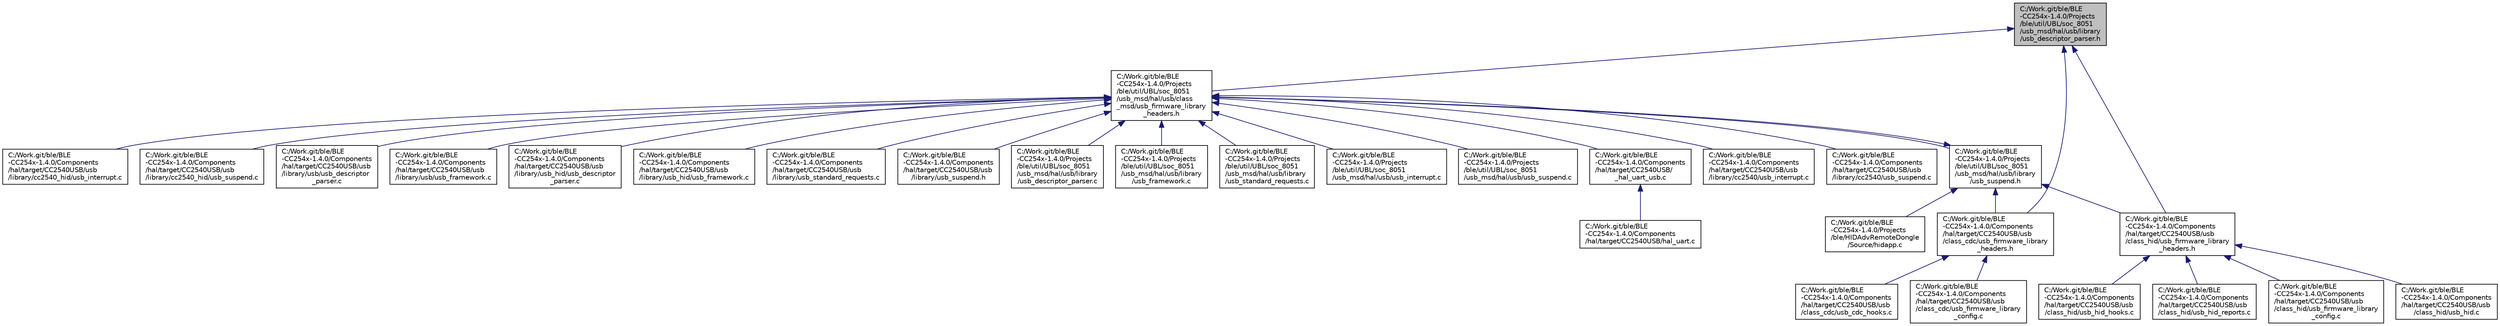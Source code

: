 digraph "C:/Work.git/ble/BLE-CC254x-1.4.0/Projects/ble/util/UBL/soc_8051/usb_msd/hal/usb/library/usb_descriptor_parser.h"
{
  edge [fontname="Helvetica",fontsize="10",labelfontname="Helvetica",labelfontsize="10"];
  node [fontname="Helvetica",fontsize="10",shape=record];
  Node1 [label="C:/Work.git/ble/BLE\l-CC254x-1.4.0/Projects\l/ble/util/UBL/soc_8051\l/usb_msd/hal/usb/library\l/usb_descriptor_parser.h",height=0.2,width=0.4,color="black", fillcolor="grey75", style="filled" fontcolor="black"];
  Node1 -> Node2 [dir="back",color="midnightblue",fontsize="10",style="solid",fontname="Helvetica"];
  Node2 [label="C:/Work.git/ble/BLE\l-CC254x-1.4.0/Components\l/hal/target/CC2540USB/usb\l/class_cdc/usb_firmware_library\l_headers.h",height=0.2,width=0.4,color="black", fillcolor="white", style="filled",URL="$_components_2hal_2target_2_c_c2540_u_s_b_2usb_2class__cdc_2usb__firmware__library__headers_8h.html"];
  Node2 -> Node3 [dir="back",color="midnightblue",fontsize="10",style="solid",fontname="Helvetica"];
  Node3 [label="C:/Work.git/ble/BLE\l-CC254x-1.4.0/Components\l/hal/target/CC2540USB/usb\l/class_cdc/usb_cdc_hooks.c",height=0.2,width=0.4,color="black", fillcolor="white", style="filled",URL="$usb__cdc__hooks_8c.html"];
  Node2 -> Node4 [dir="back",color="midnightblue",fontsize="10",style="solid",fontname="Helvetica"];
  Node4 [label="C:/Work.git/ble/BLE\l-CC254x-1.4.0/Components\l/hal/target/CC2540USB/usb\l/class_cdc/usb_firmware_library\l_config.c",height=0.2,width=0.4,color="black", fillcolor="white", style="filled",URL="$class__cdc_2usb__firmware__library__config_8c.html"];
  Node1 -> Node5 [dir="back",color="midnightblue",fontsize="10",style="solid",fontname="Helvetica"];
  Node5 [label="C:/Work.git/ble/BLE\l-CC254x-1.4.0/Components\l/hal/target/CC2540USB/usb\l/class_hid/usb_firmware_library\l_headers.h",height=0.2,width=0.4,color="black", fillcolor="white", style="filled",URL="$_components_2hal_2target_2_c_c2540_u_s_b_2usb_2class__hid_2usb__firmware__library__headers_8h.html"];
  Node5 -> Node6 [dir="back",color="midnightblue",fontsize="10",style="solid",fontname="Helvetica"];
  Node6 [label="C:/Work.git/ble/BLE\l-CC254x-1.4.0/Components\l/hal/target/CC2540USB/usb\l/class_hid/usb_firmware_library\l_config.c",height=0.2,width=0.4,color="black", fillcolor="white", style="filled",URL="$class__hid_2usb__firmware__library__config_8c.html"];
  Node5 -> Node7 [dir="back",color="midnightblue",fontsize="10",style="solid",fontname="Helvetica"];
  Node7 [label="C:/Work.git/ble/BLE\l-CC254x-1.4.0/Components\l/hal/target/CC2540USB/usb\l/class_hid/usb_hid.c",height=0.2,width=0.4,color="black", fillcolor="white", style="filled",URL="$usb__hid_8c.html"];
  Node5 -> Node8 [dir="back",color="midnightblue",fontsize="10",style="solid",fontname="Helvetica"];
  Node8 [label="C:/Work.git/ble/BLE\l-CC254x-1.4.0/Components\l/hal/target/CC2540USB/usb\l/class_hid/usb_hid_hooks.c",height=0.2,width=0.4,color="black", fillcolor="white", style="filled",URL="$usb__hid__hooks_8c.html"];
  Node5 -> Node9 [dir="back",color="midnightblue",fontsize="10",style="solid",fontname="Helvetica"];
  Node9 [label="C:/Work.git/ble/BLE\l-CC254x-1.4.0/Components\l/hal/target/CC2540USB/usb\l/class_hid/usb_hid_reports.c",height=0.2,width=0.4,color="black", fillcolor="white", style="filled",URL="$usb__hid__reports_8c.html"];
  Node1 -> Node10 [dir="back",color="midnightblue",fontsize="10",style="solid",fontname="Helvetica"];
  Node10 [label="C:/Work.git/ble/BLE\l-CC254x-1.4.0/Projects\l/ble/util/UBL/soc_8051\l/usb_msd/hal/usb/class\l_msd/usb_firmware_library\l_headers.h",height=0.2,width=0.4,color="black", fillcolor="white", style="filled",URL="$_projects_2ble_2util_2_u_b_l_2soc__8051_2usb__msd_2hal_2usb_2class__msd_2usb__firmware__library__headers_8h.html"];
  Node10 -> Node11 [dir="back",color="midnightblue",fontsize="10",style="solid",fontname="Helvetica"];
  Node11 [label="C:/Work.git/ble/BLE\l-CC254x-1.4.0/Components\l/hal/target/CC2540USB/\l_hal_uart_usb.c",height=0.2,width=0.4,color="black", fillcolor="white", style="filled",URL="$__hal__uart__usb_8c.html"];
  Node11 -> Node12 [dir="back",color="midnightblue",fontsize="10",style="solid",fontname="Helvetica"];
  Node12 [label="C:/Work.git/ble/BLE\l-CC254x-1.4.0/Components\l/hal/target/CC2540USB/hal_uart.c",height=0.2,width=0.4,color="black", fillcolor="white", style="filled",URL="$_c_c2540_u_s_b_2hal__uart_8c.html"];
  Node10 -> Node13 [dir="back",color="midnightblue",fontsize="10",style="solid",fontname="Helvetica"];
  Node13 [label="C:/Work.git/ble/BLE\l-CC254x-1.4.0/Components\l/hal/target/CC2540USB/usb\l/library/cc2540/usb_interrupt.c",height=0.2,width=0.4,color="black", fillcolor="white", style="filled",URL="$_components_2hal_2target_2_c_c2540_u_s_b_2usb_2library_2cc2540_2usb__interrupt_8c.html"];
  Node10 -> Node14 [dir="back",color="midnightblue",fontsize="10",style="solid",fontname="Helvetica"];
  Node14 [label="C:/Work.git/ble/BLE\l-CC254x-1.4.0/Components\l/hal/target/CC2540USB/usb\l/library/cc2540/usb_suspend.c",height=0.2,width=0.4,color="black", fillcolor="white", style="filled",URL="$_components_2hal_2target_2_c_c2540_u_s_b_2usb_2library_2cc2540_2usb__suspend_8c.html"];
  Node10 -> Node15 [dir="back",color="midnightblue",fontsize="10",style="solid",fontname="Helvetica"];
  Node15 [label="C:/Work.git/ble/BLE\l-CC254x-1.4.0/Components\l/hal/target/CC2540USB/usb\l/library/cc2540_hid/usb_interrupt.c",height=0.2,width=0.4,color="black", fillcolor="white", style="filled",URL="$_components_2hal_2target_2_c_c2540_u_s_b_2usb_2library_2cc2540__hid_2usb__interrupt_8c.html"];
  Node10 -> Node16 [dir="back",color="midnightblue",fontsize="10",style="solid",fontname="Helvetica"];
  Node16 [label="C:/Work.git/ble/BLE\l-CC254x-1.4.0/Components\l/hal/target/CC2540USB/usb\l/library/cc2540_hid/usb_suspend.c",height=0.2,width=0.4,color="black", fillcolor="white", style="filled",URL="$_components_2hal_2target_2_c_c2540_u_s_b_2usb_2library_2cc2540__hid_2usb__suspend_8c.html"];
  Node10 -> Node17 [dir="back",color="midnightblue",fontsize="10",style="solid",fontname="Helvetica"];
  Node17 [label="C:/Work.git/ble/BLE\l-CC254x-1.4.0/Components\l/hal/target/CC2540USB/usb\l/library/usb/usb_descriptor\l_parser.c",height=0.2,width=0.4,color="black", fillcolor="white", style="filled",URL="$_components_2hal_2target_2_c_c2540_u_s_b_2usb_2library_2usb_2usb__descriptor__parser_8c.html"];
  Node10 -> Node18 [dir="back",color="midnightblue",fontsize="10",style="solid",fontname="Helvetica"];
  Node18 [label="C:/Work.git/ble/BLE\l-CC254x-1.4.0/Components\l/hal/target/CC2540USB/usb\l/library/usb/usb_framework.c",height=0.2,width=0.4,color="black", fillcolor="white", style="filled",URL="$_components_2hal_2target_2_c_c2540_u_s_b_2usb_2library_2usb_2usb__framework_8c.html"];
  Node10 -> Node19 [dir="back",color="midnightblue",fontsize="10",style="solid",fontname="Helvetica"];
  Node19 [label="C:/Work.git/ble/BLE\l-CC254x-1.4.0/Components\l/hal/target/CC2540USB/usb\l/library/usb_hid/usb_descriptor\l_parser.c",height=0.2,width=0.4,color="black", fillcolor="white", style="filled",URL="$_components_2hal_2target_2_c_c2540_u_s_b_2usb_2library_2usb__hid_2usb__descriptor__parser_8c.html"];
  Node10 -> Node20 [dir="back",color="midnightblue",fontsize="10",style="solid",fontname="Helvetica"];
  Node20 [label="C:/Work.git/ble/BLE\l-CC254x-1.4.0/Components\l/hal/target/CC2540USB/usb\l/library/usb_hid/usb_framework.c",height=0.2,width=0.4,color="black", fillcolor="white", style="filled",URL="$_components_2hal_2target_2_c_c2540_u_s_b_2usb_2library_2usb__hid_2usb__framework_8c.html"];
  Node10 -> Node21 [dir="back",color="midnightblue",fontsize="10",style="solid",fontname="Helvetica"];
  Node21 [label="C:/Work.git/ble/BLE\l-CC254x-1.4.0/Components\l/hal/target/CC2540USB/usb\l/library/usb_standard_requests.c",height=0.2,width=0.4,color="black", fillcolor="white", style="filled",URL="$_components_2hal_2target_2_c_c2540_u_s_b_2usb_2library_2usb__standard__requests_8c.html"];
  Node10 -> Node22 [dir="back",color="midnightblue",fontsize="10",style="solid",fontname="Helvetica"];
  Node22 [label="C:/Work.git/ble/BLE\l-CC254x-1.4.0/Components\l/hal/target/CC2540USB/usb\l/library/usb_suspend.h",height=0.2,width=0.4,color="black", fillcolor="white", style="filled",URL="$_components_2hal_2target_2_c_c2540_u_s_b_2usb_2library_2usb__suspend_8h.html"];
  Node10 -> Node23 [dir="back",color="midnightblue",fontsize="10",style="solid",fontname="Helvetica"];
  Node23 [label="C:/Work.git/ble/BLE\l-CC254x-1.4.0/Projects\l/ble/util/UBL/soc_8051\l/usb_msd/hal/usb/library\l/usb_descriptor_parser.c",height=0.2,width=0.4,color="black", fillcolor="white", style="filled",URL="$_projects_2ble_2util_2_u_b_l_2soc__8051_2usb__msd_2hal_2usb_2library_2usb__descriptor__parser_8c.html"];
  Node10 -> Node24 [dir="back",color="midnightblue",fontsize="10",style="solid",fontname="Helvetica"];
  Node24 [label="C:/Work.git/ble/BLE\l-CC254x-1.4.0/Projects\l/ble/util/UBL/soc_8051\l/usb_msd/hal/usb/library\l/usb_framework.c",height=0.2,width=0.4,color="black", fillcolor="white", style="filled",URL="$_projects_2ble_2util_2_u_b_l_2soc__8051_2usb__msd_2hal_2usb_2library_2usb__framework_8c.html"];
  Node10 -> Node25 [dir="back",color="midnightblue",fontsize="10",style="solid",fontname="Helvetica"];
  Node25 [label="C:/Work.git/ble/BLE\l-CC254x-1.4.0/Projects\l/ble/util/UBL/soc_8051\l/usb_msd/hal/usb/library\l/usb_standard_requests.c",height=0.2,width=0.4,color="black", fillcolor="white", style="filled",URL="$_projects_2ble_2util_2_u_b_l_2soc__8051_2usb__msd_2hal_2usb_2library_2usb__standard__requests_8c.html"];
  Node10 -> Node26 [dir="back",color="midnightblue",fontsize="10",style="solid",fontname="Helvetica"];
  Node26 [label="C:/Work.git/ble/BLE\l-CC254x-1.4.0/Projects\l/ble/util/UBL/soc_8051\l/usb_msd/hal/usb/library\l/usb_suspend.h",height=0.2,width=0.4,color="black", fillcolor="white", style="filled",URL="$_projects_2ble_2util_2_u_b_l_2soc__8051_2usb__msd_2hal_2usb_2library_2usb__suspend_8h.html"];
  Node26 -> Node2 [dir="back",color="midnightblue",fontsize="10",style="solid",fontname="Helvetica"];
  Node26 -> Node5 [dir="back",color="midnightblue",fontsize="10",style="solid",fontname="Helvetica"];
  Node26 -> Node27 [dir="back",color="midnightblue",fontsize="10",style="solid",fontname="Helvetica"];
  Node27 [label="C:/Work.git/ble/BLE\l-CC254x-1.4.0/Projects\l/ble/HIDAdvRemoteDongle\l/Source/hidapp.c",height=0.2,width=0.4,color="black", fillcolor="white", style="filled",URL="$hidapp_8c.html"];
  Node26 -> Node10 [dir="back",color="midnightblue",fontsize="10",style="solid",fontname="Helvetica"];
  Node10 -> Node28 [dir="back",color="midnightblue",fontsize="10",style="solid",fontname="Helvetica"];
  Node28 [label="C:/Work.git/ble/BLE\l-CC254x-1.4.0/Projects\l/ble/util/UBL/soc_8051\l/usb_msd/hal/usb/usb_interrupt.c",height=0.2,width=0.4,color="black", fillcolor="white", style="filled",URL="$_projects_2ble_2util_2_u_b_l_2soc__8051_2usb__msd_2hal_2usb_2usb__interrupt_8c.html"];
  Node10 -> Node29 [dir="back",color="midnightblue",fontsize="10",style="solid",fontname="Helvetica"];
  Node29 [label="C:/Work.git/ble/BLE\l-CC254x-1.4.0/Projects\l/ble/util/UBL/soc_8051\l/usb_msd/hal/usb/usb_suspend.c",height=0.2,width=0.4,color="black", fillcolor="white", style="filled",URL="$_projects_2ble_2util_2_u_b_l_2soc__8051_2usb__msd_2hal_2usb_2usb__suspend_8c.html"];
}
